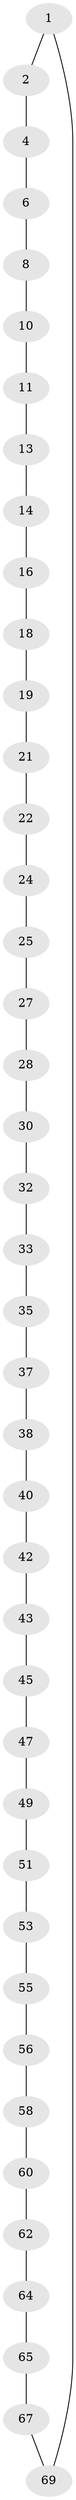 // original degree distribution, {2: 1.0}
// Generated by graph-tools (version 1.1) at 2025/11/02/27/25 16:11:42]
// undirected, 41 vertices, 41 edges
graph export_dot {
graph [start="1"]
  node [color=gray90,style=filled];
  1 [super="+70"];
  2 [super="+3"];
  4 [super="+5"];
  6 [super="+7"];
  8 [super="+9"];
  10;
  11 [super="+12"];
  13;
  14 [super="+15"];
  16 [super="+17"];
  18;
  19 [super="+20"];
  21;
  22 [super="+23"];
  24;
  25 [super="+26"];
  27;
  28 [super="+29"];
  30 [super="+31"];
  32;
  33 [super="+34"];
  35 [super="+36"];
  37;
  38 [super="+39"];
  40 [super="+41"];
  42;
  43 [super="+44"];
  45 [super="+46"];
  47 [super="+48"];
  49 [super="+50"];
  51 [super="+52"];
  53 [super="+54"];
  55;
  56 [super="+57"];
  58 [super="+59"];
  60 [super="+61"];
  62 [super="+63"];
  64;
  65 [super="+66"];
  67 [super="+68"];
  69;
  1 -- 2;
  1 -- 69;
  2 -- 4;
  4 -- 6;
  6 -- 8;
  8 -- 10;
  10 -- 11;
  11 -- 13;
  13 -- 14;
  14 -- 16;
  16 -- 18;
  18 -- 19;
  19 -- 21;
  21 -- 22;
  22 -- 24;
  24 -- 25;
  25 -- 27;
  27 -- 28;
  28 -- 30;
  30 -- 32;
  32 -- 33;
  33 -- 35;
  35 -- 37;
  37 -- 38;
  38 -- 40;
  40 -- 42;
  42 -- 43;
  43 -- 45;
  45 -- 47;
  47 -- 49;
  49 -- 51;
  51 -- 53;
  53 -- 55;
  55 -- 56;
  56 -- 58;
  58 -- 60;
  60 -- 62;
  62 -- 64;
  64 -- 65;
  65 -- 67;
  67 -- 69;
}
